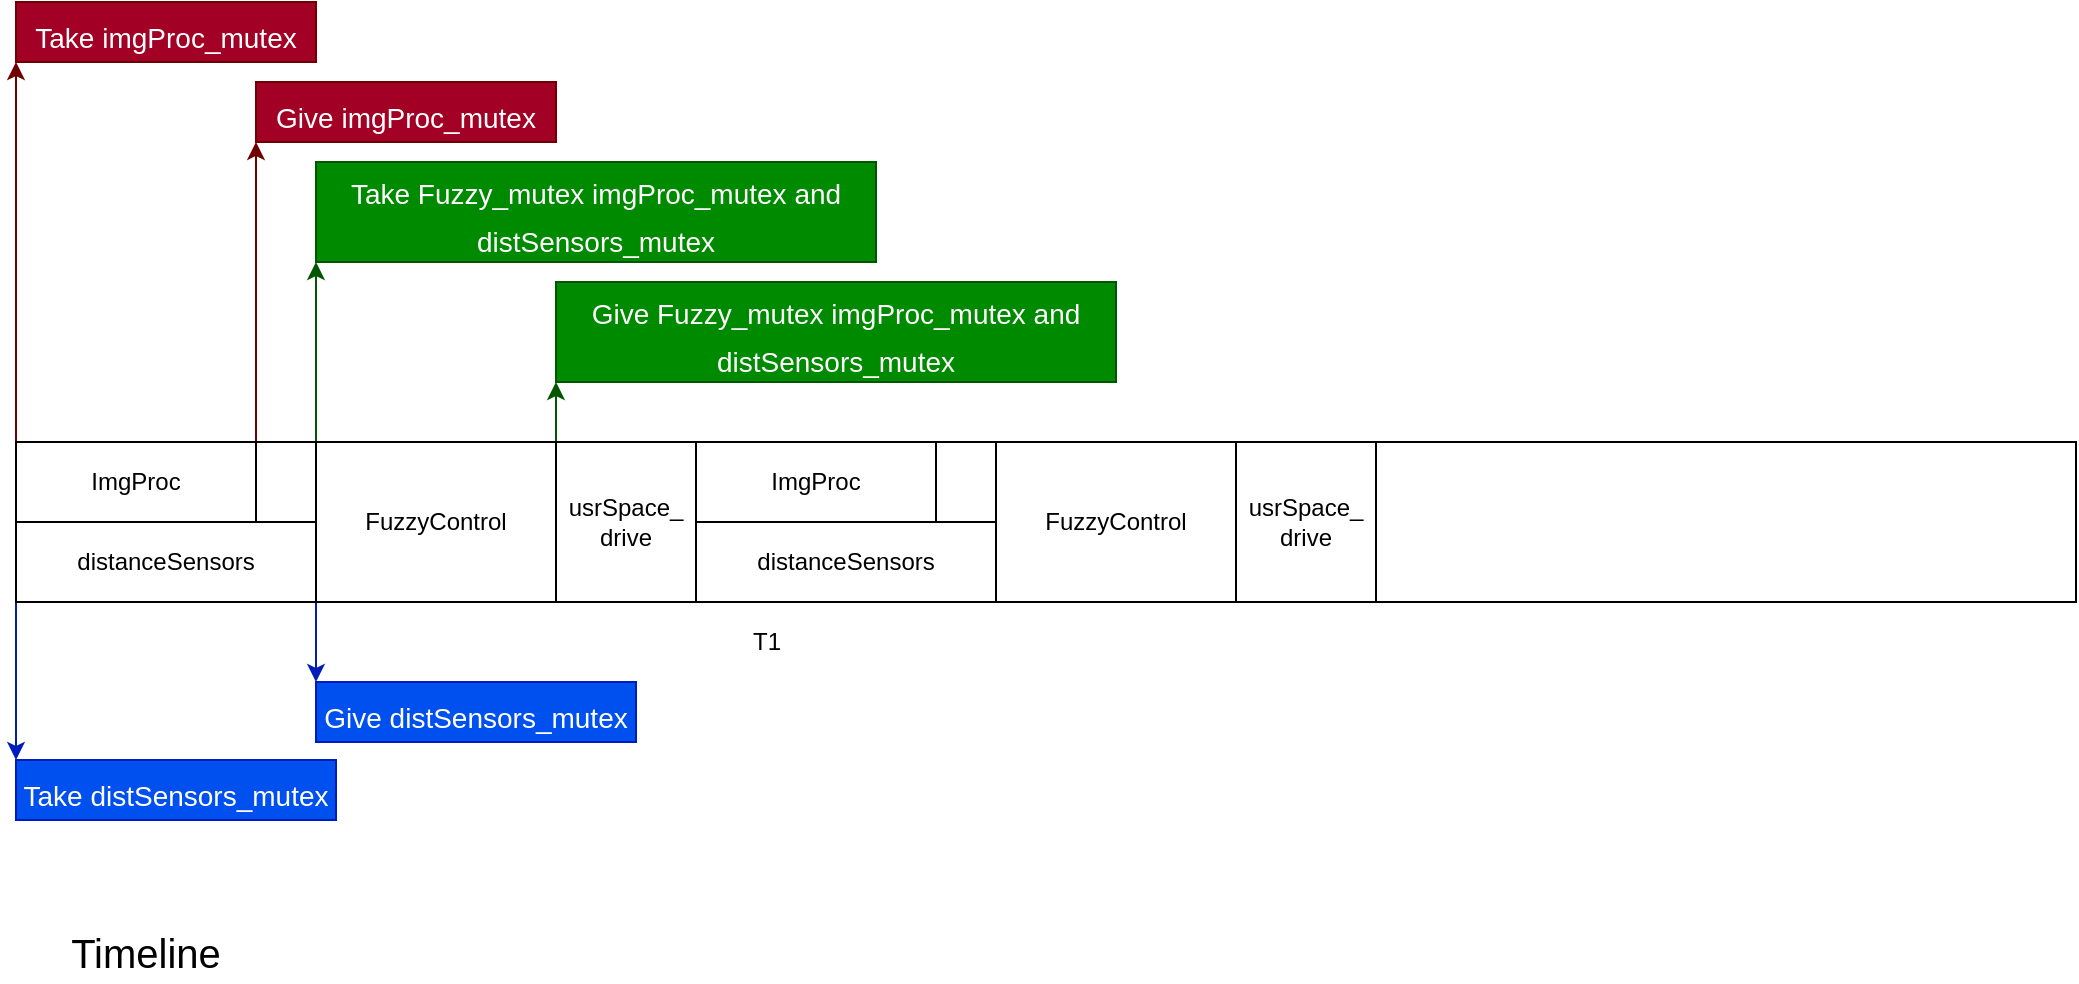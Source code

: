 <mxfile>
    <diagram id="QY2RDY2Ul2jAR8ClIkrb" name="Page-1">
        <mxGraphModel dx="902" dy="697" grid="1" gridSize="10" guides="1" tooltips="1" connect="1" arrows="1" fold="1" page="1" pageScale="1" pageWidth="1169" pageHeight="827" math="0" shadow="0">
            <root>
                <mxCell id="0"/>
                <mxCell id="1" parent="0"/>
                <mxCell id="2" value="" style="rounded=0;whiteSpace=wrap;html=1;fillColor=none;" vertex="1" parent="1">
                    <mxGeometry x="40" y="240" width="1030" height="80" as="geometry"/>
                </mxCell>
                <mxCell id="5" value="T1" style="text;html=1;align=center;verticalAlign=middle;resizable=0;points=[];autosize=1;strokeColor=none;fillColor=none;" vertex="1" parent="1">
                    <mxGeometry x="400" y="330" width="30" height="20" as="geometry"/>
                </mxCell>
                <mxCell id="12" style="edgeStyle=none;html=1;exitX=1;exitY=0;exitDx=0;exitDy=0;fontSize=20;entryX=0;entryY=1;entryDx=0;entryDy=0;fillColor=#a20025;strokeColor=#6F0000;" edge="1" parent="1" source="7" target="16">
                    <mxGeometry relative="1" as="geometry">
                        <mxPoint x="110" y="160" as="targetPoint"/>
                    </mxGeometry>
                </mxCell>
                <mxCell id="14" style="edgeStyle=none;html=1;exitX=0;exitY=0;exitDx=0;exitDy=0;fontSize=20;entryX=0;entryY=1;entryDx=0;entryDy=0;fillColor=#a20025;strokeColor=#6F0000;" edge="1" parent="1" source="7" target="15">
                    <mxGeometry relative="1" as="geometry">
                        <mxPoint x="100" y="160" as="targetPoint"/>
                    </mxGeometry>
                </mxCell>
                <mxCell id="7" value="ImgProc" style="rounded=0;whiteSpace=wrap;html=1;fillColor=none;" vertex="1" parent="1">
                    <mxGeometry x="40" y="240" width="120" height="40" as="geometry"/>
                </mxCell>
                <mxCell id="18" style="edgeStyle=none;html=1;exitX=0;exitY=1;exitDx=0;exitDy=0;entryX=0;entryY=0;entryDx=0;entryDy=0;fontSize=14;fillColor=#0050ef;strokeColor=#001DBC;" edge="1" parent="1" source="8" target="17">
                    <mxGeometry relative="1" as="geometry"/>
                </mxCell>
                <mxCell id="20" style="edgeStyle=none;html=1;exitX=1;exitY=1;exitDx=0;exitDy=0;fontSize=14;fillColor=#0050ef;strokeColor=#001DBC;entryX=0;entryY=0;entryDx=0;entryDy=0;" edge="1" parent="1" source="8" target="19">
                    <mxGeometry relative="1" as="geometry"/>
                </mxCell>
                <mxCell id="8" value="distanceSensors" style="rounded=0;whiteSpace=wrap;html=1;fillColor=none;" vertex="1" parent="1">
                    <mxGeometry x="40" y="280" width="150" height="40" as="geometry"/>
                </mxCell>
                <mxCell id="25" style="edgeStyle=none;html=1;exitX=0;exitY=0;exitDx=0;exitDy=0;fontSize=14;entryX=0;entryY=1;entryDx=0;entryDy=0;fillColor=#008a00;strokeColor=#005700;" edge="1" parent="1" source="9" target="26">
                    <mxGeometry relative="1" as="geometry">
                        <mxPoint x="290" y="210" as="targetPoint"/>
                    </mxGeometry>
                </mxCell>
                <mxCell id="9" value="FuzzyControl" style="rounded=0;whiteSpace=wrap;html=1;fillColor=none;" vertex="1" parent="1">
                    <mxGeometry x="190" y="240" width="120" height="80" as="geometry"/>
                </mxCell>
                <mxCell id="29" style="edgeStyle=none;html=1;exitX=0;exitY=0;exitDx=0;exitDy=0;fontSize=14;entryX=0;entryY=1;entryDx=0;entryDy=0;fillColor=#008a00;strokeColor=#005700;" edge="1" parent="1" source="10" target="27">
                    <mxGeometry relative="1" as="geometry"/>
                </mxCell>
                <mxCell id="10" value="usrSpace_&lt;br&gt;drive" style="rounded=0;whiteSpace=wrap;html=1;fillColor=none;" vertex="1" parent="1">
                    <mxGeometry x="310" y="240" width="70" height="80" as="geometry"/>
                </mxCell>
                <mxCell id="11" value="&lt;font style=&quot;font-size: 20px&quot;&gt;Timeline&lt;/font&gt;" style="text;html=1;strokeColor=none;fillColor=none;align=center;verticalAlign=middle;whiteSpace=wrap;rounded=0;" vertex="1" parent="1">
                    <mxGeometry x="40" y="480" width="130" height="30" as="geometry"/>
                </mxCell>
                <mxCell id="15" value="&lt;font style=&quot;font-size: 14px&quot;&gt;Take imgProc_mutex&lt;/font&gt;" style="text;html=1;strokeColor=#6F0000;fillColor=#a20025;align=center;verticalAlign=middle;whiteSpace=wrap;rounded=0;fontSize=20;fontColor=#ffffff;" vertex="1" parent="1">
                    <mxGeometry x="40" y="20" width="150" height="30" as="geometry"/>
                </mxCell>
                <mxCell id="16" value="&lt;font style=&quot;font-size: 14px&quot;&gt;Give imgProc_mutex&lt;/font&gt;" style="text;html=1;strokeColor=#6F0000;fillColor=#a20025;align=center;verticalAlign=middle;whiteSpace=wrap;rounded=0;fontSize=20;fontColor=#ffffff;" vertex="1" parent="1">
                    <mxGeometry x="160" y="60" width="150" height="30" as="geometry"/>
                </mxCell>
                <mxCell id="17" value="&lt;font style=&quot;font-size: 14px&quot;&gt;Take distSensors_mutex&lt;/font&gt;" style="text;html=1;strokeColor=#001DBC;fillColor=#0050ef;align=center;verticalAlign=middle;whiteSpace=wrap;rounded=0;fontSize=20;fontColor=#ffffff;" vertex="1" parent="1">
                    <mxGeometry x="40" y="399" width="160" height="30" as="geometry"/>
                </mxCell>
                <mxCell id="19" value="&lt;font style=&quot;font-size: 14px&quot;&gt;Give distSensors_mutex&lt;/font&gt;" style="text;html=1;strokeColor=#001DBC;fillColor=#0050ef;align=center;verticalAlign=middle;whiteSpace=wrap;rounded=0;fontSize=20;fontColor=#ffffff;" vertex="1" parent="1">
                    <mxGeometry x="190" y="360" width="160" height="30" as="geometry"/>
                </mxCell>
                <mxCell id="21" value="ImgProc" style="rounded=0;whiteSpace=wrap;html=1;fillColor=none;" vertex="1" parent="1">
                    <mxGeometry x="380" y="240" width="120" height="40" as="geometry"/>
                </mxCell>
                <mxCell id="22" value="distanceSensors" style="rounded=0;whiteSpace=wrap;html=1;fillColor=none;" vertex="1" parent="1">
                    <mxGeometry x="380" y="280" width="150" height="40" as="geometry"/>
                </mxCell>
                <mxCell id="23" value="FuzzyControl" style="rounded=0;whiteSpace=wrap;html=1;fillColor=none;" vertex="1" parent="1">
                    <mxGeometry x="530" y="240" width="120" height="80" as="geometry"/>
                </mxCell>
                <mxCell id="24" value="usrSpace_&lt;br&gt;drive" style="rounded=0;whiteSpace=wrap;html=1;fillColor=none;" vertex="1" parent="1">
                    <mxGeometry x="650" y="240" width="70" height="80" as="geometry"/>
                </mxCell>
                <mxCell id="26" value="&lt;font style=&quot;font-size: 14px&quot;&gt;Take Fuzzy_mutex&lt;/font&gt;&lt;span style=&quot;font-size: 14px&quot;&gt;&amp;nbsp;imgProc_mutex and&lt;br&gt;&lt;/span&gt;&lt;span style=&quot;font-size: 14px&quot;&gt;distSensors_mutex&lt;/span&gt;&lt;span style=&quot;font-size: 14px&quot;&gt;&lt;br&gt;&lt;/span&gt;" style="text;html=1;strokeColor=#005700;fillColor=#008a00;align=center;verticalAlign=middle;whiteSpace=wrap;rounded=0;fontSize=20;fontColor=#ffffff;" vertex="1" parent="1">
                    <mxGeometry x="190" y="100" width="280" height="50" as="geometry"/>
                </mxCell>
                <mxCell id="27" value="&lt;font style=&quot;font-size: 14px&quot;&gt;Give Fuzzy_mutex&lt;/font&gt;&lt;span style=&quot;font-size: 14px&quot;&gt;&amp;nbsp;imgProc_mutex and&lt;br&gt;&lt;/span&gt;&lt;span style=&quot;font-size: 14px&quot;&gt;distSensors_mutex&lt;/span&gt;&lt;span style=&quot;font-size: 14px&quot;&gt;&lt;br&gt;&lt;/span&gt;" style="text;html=1;strokeColor=#005700;fillColor=#008a00;align=center;verticalAlign=middle;whiteSpace=wrap;rounded=0;fontSize=20;fontColor=#ffffff;" vertex="1" parent="1">
                    <mxGeometry x="310" y="160" width="280" height="50" as="geometry"/>
                </mxCell>
            </root>
        </mxGraphModel>
    </diagram>
</mxfile>